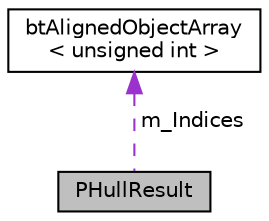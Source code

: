 digraph "PHullResult"
{
  edge [fontname="Helvetica",fontsize="10",labelfontname="Helvetica",labelfontsize="10"];
  node [fontname="Helvetica",fontsize="10",shape=record];
  Node1 [label="PHullResult",height=0.2,width=0.4,color="black", fillcolor="grey75", style="filled", fontcolor="black"];
  Node2 -> Node1 [dir="back",color="darkorchid3",fontsize="10",style="dashed",label=" m_Indices" ,fontname="Helvetica"];
  Node2 [label="btAlignedObjectArray\l\< unsigned int \>",height=0.2,width=0.4,color="black", fillcolor="white", style="filled",URL="$classbt_aligned_object_array.html"];
}
